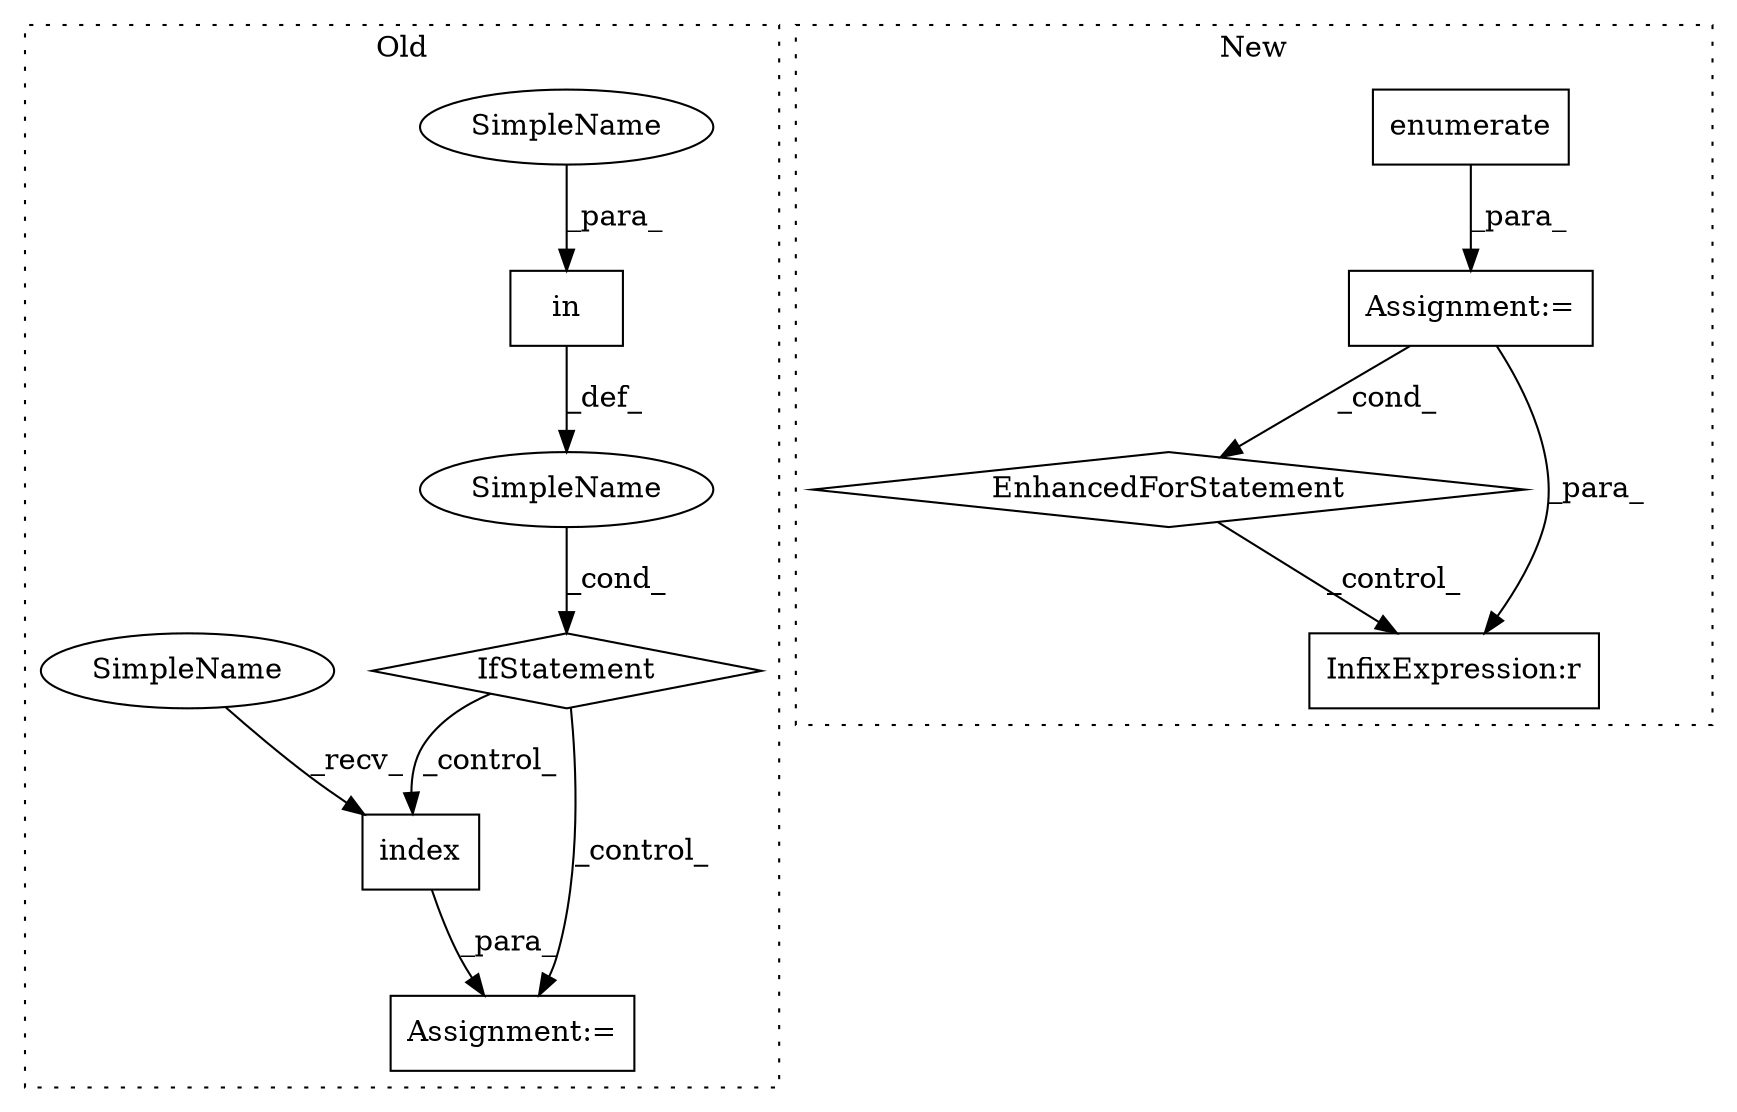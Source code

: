 digraph G {
subgraph cluster0 {
1 [label="in" a="105" s="2888" l="22" shape="box"];
3 [label="IfStatement" a="25" s="2880,2910" l="8,2" shape="diamond"];
5 [label="Assignment:=" a="7" s="2921" l="1" shape="box"];
6 [label="SimpleName" a="42" s="" l="" shape="ellipse"];
8 [label="index" a="32" s="2934,2947" l="6,1" shape="box"];
10 [label="SimpleName" a="42" s="2899" l="11" shape="ellipse"];
11 [label="SimpleName" a="42" s="2922" l="11" shape="ellipse"];
label = "Old";
style="dotted";
}
subgraph cluster1 {
2 [label="enumerate" a="32" s="2903,2924" l="10,1" shape="box"];
4 [label="Assignment:=" a="7" s="2829,2925" l="63,2" shape="box"];
7 [label="EnhancedForStatement" a="70" s="2829,2925" l="63,2" shape="diamond"];
9 [label="InfixExpression:r" a="27" s="2963" l="4" shape="box"];
label = "New";
style="dotted";
}
1 -> 6 [label="_def_"];
2 -> 4 [label="_para_"];
3 -> 5 [label="_control_"];
3 -> 8 [label="_control_"];
4 -> 7 [label="_cond_"];
4 -> 9 [label="_para_"];
6 -> 3 [label="_cond_"];
7 -> 9 [label="_control_"];
8 -> 5 [label="_para_"];
10 -> 1 [label="_para_"];
11 -> 8 [label="_recv_"];
}